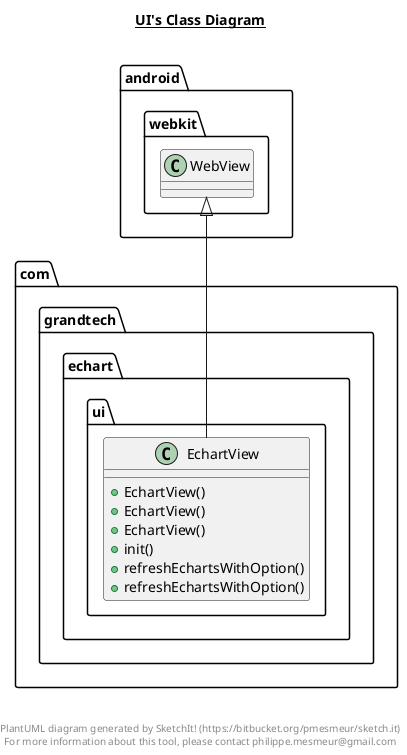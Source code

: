 @startuml

title __UI's Class Diagram__\n

  namespace com.grandtech.echart {
    namespace ui {
      class com.grandtech.echart.ui.EchartView {
          + EchartView()
          + EchartView()
          + EchartView()
          + init()
          + refreshEchartsWithOption()
          + refreshEchartsWithOption()
      }
    }
  }
  

  com.grandtech.echart.ui.EchartView -up-|> android.webkit.WebView


right footer


PlantUML diagram generated by SketchIt! (https://bitbucket.org/pmesmeur/sketch.it)
For more information about this tool, please contact philippe.mesmeur@gmail.com
endfooter

@enduml
